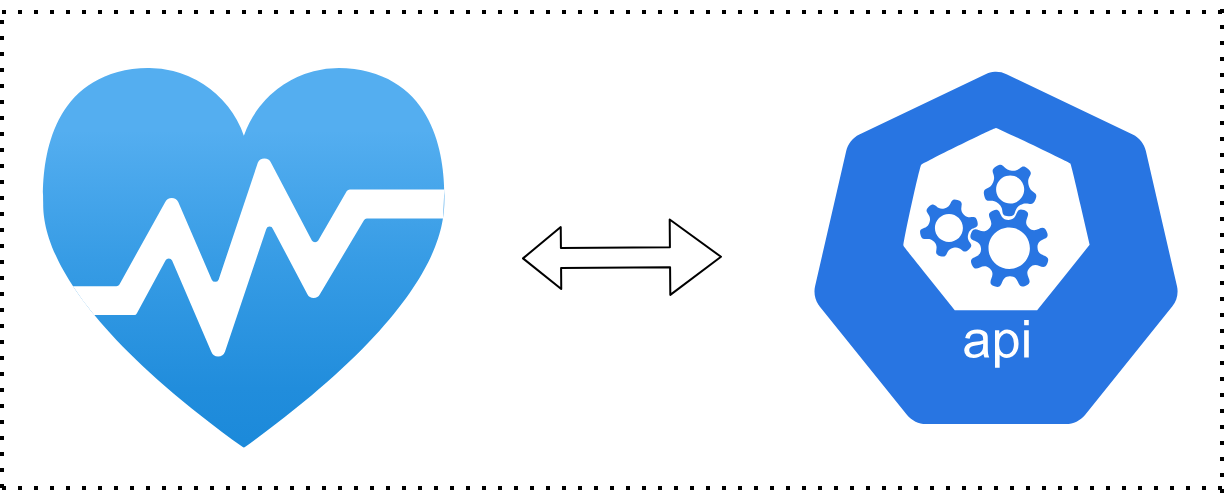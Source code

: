 <mxfile version="14.5.3" type="github">
  <diagram id="KMr6_mmwmNZ2xSml-8PL" name="Page-1">
    <mxGraphModel dx="1536" dy="860" grid="1" gridSize="10" guides="1" tooltips="1" connect="1" arrows="1" fold="1" page="1" pageScale="1" pageWidth="850" pageHeight="1100" math="0" shadow="0">
      <root>
        <mxCell id="0" />
        <mxCell id="1" parent="0" />
        <mxCell id="GaJmVwBK3IuQJCOiFc2b-1" value="" style="aspect=fixed;html=1;points=[];align=center;image;fontSize=12;image=img/lib/azure2/general/Service_Health.svg;" vertex="1" parent="1">
          <mxGeometry x="60" y="170" width="201.75" height="189.88" as="geometry" />
        </mxCell>
        <mxCell id="GaJmVwBK3IuQJCOiFc2b-2" value="" style="html=1;dashed=0;whitespace=wrap;strokeColor=#ffffff;points=[[0.005,0.63,0],[0.1,0.2,0],[0.9,0.2,0],[0.5,0,0],[0.995,0.63,0],[0.72,0.99,0],[0.5,1,0],[0.28,0.99,0]];shape=mxgraph.kubernetes.icon;prIcon=api;fillColor=#2875E2;" vertex="1" parent="1">
          <mxGeometry x="440" y="160" width="194.13" height="199.88" as="geometry" />
        </mxCell>
        <mxCell id="GaJmVwBK3IuQJCOiFc2b-3" value="" style="shape=flexArrow;endArrow=classic;startArrow=classic;html=1;endWidth=26.667;endSize=8.167;" edge="1" parent="1">
          <mxGeometry width="50" height="50" relative="1" as="geometry">
            <mxPoint x="300" y="265.2" as="sourcePoint" />
            <mxPoint x="400" y="264.38" as="targetPoint" />
          </mxGeometry>
        </mxCell>
        <mxCell id="GaJmVwBK3IuQJCOiFc2b-5" value="" style="endArrow=none;dashed=1;html=1;dashPattern=1 3;strokeWidth=2;" edge="1" parent="1">
          <mxGeometry width="50" height="50" relative="1" as="geometry">
            <mxPoint x="40" y="380" as="sourcePoint" />
            <mxPoint x="40" y="140" as="targetPoint" />
          </mxGeometry>
        </mxCell>
        <mxCell id="GaJmVwBK3IuQJCOiFc2b-7" value="" style="endArrow=none;dashed=1;html=1;dashPattern=1 3;strokeWidth=2;" edge="1" parent="1">
          <mxGeometry width="50" height="50" relative="1" as="geometry">
            <mxPoint x="40" y="380" as="sourcePoint" />
            <mxPoint x="650" y="380" as="targetPoint" />
          </mxGeometry>
        </mxCell>
        <mxCell id="GaJmVwBK3IuQJCOiFc2b-9" value="" style="endArrow=none;dashed=1;html=1;dashPattern=1 3;strokeWidth=2;" edge="1" parent="1">
          <mxGeometry width="50" height="50" relative="1" as="geometry">
            <mxPoint x="650" y="382.47" as="sourcePoint" />
            <mxPoint x="650" y="137.41" as="targetPoint" />
          </mxGeometry>
        </mxCell>
        <mxCell id="GaJmVwBK3IuQJCOiFc2b-10" value="" style="endArrow=none;dashed=1;html=1;dashPattern=1 3;strokeWidth=2;" edge="1" parent="1">
          <mxGeometry width="50" height="50" relative="1" as="geometry">
            <mxPoint x="40" y="142" as="sourcePoint" />
            <mxPoint x="650" y="142" as="targetPoint" />
          </mxGeometry>
        </mxCell>
      </root>
    </mxGraphModel>
  </diagram>
</mxfile>
